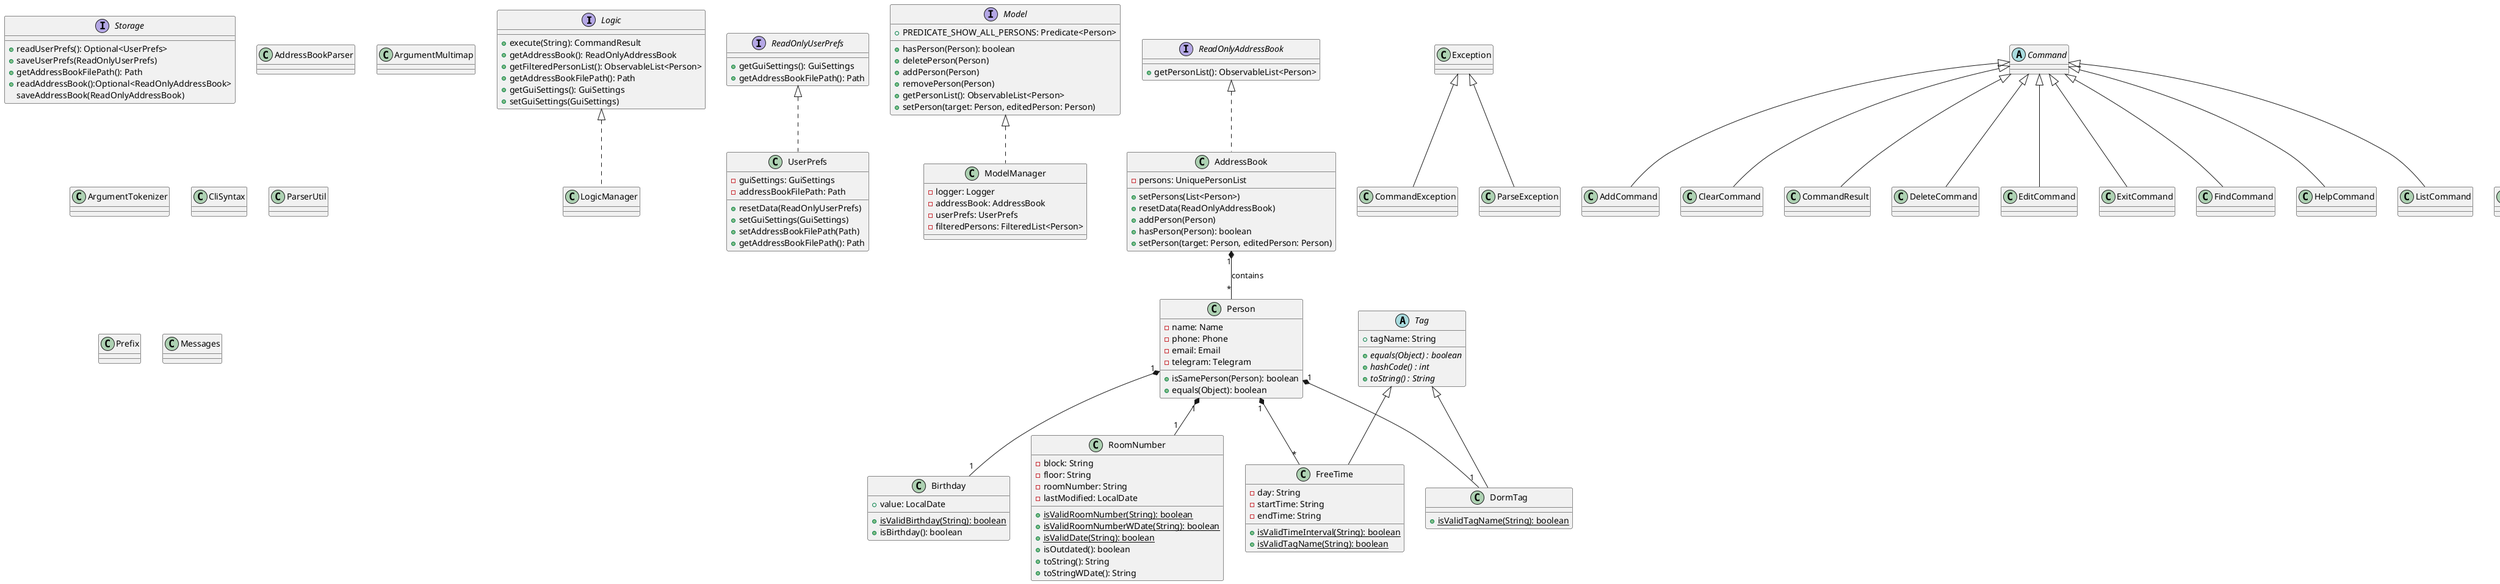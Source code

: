 @startuml
'https://plantuml.com/class-diagram

interface Logic {
+execute(String): CommandResult
+getAddressBook(): ReadOnlyAddressBook
+getFilteredPersonList(): ObservableList<Person>
+getAddressBookFilePath(): Path
+getGuiSettings(): GuiSettings
+setGuiSettings(GuiSettings)
}

class LogicManager implements Logic {
}


interface ReadOnlyUserPrefs {
+getGuiSettings(): GuiSettings
+getAddressBookFilePath(): Path
}

class UserPrefs {
-guiSettings: GuiSettings
-addressBookFilePath: Path

+resetData(ReadOnlyUserPrefs)
+setGuiSettings(GuiSettings)
+setAddressBookFilePath(Path)
+getAddressBookFilePath(): Path
}

ReadOnlyUserPrefs <|.. UserPrefs

interface Model {
+PREDICATE_SHOW_ALL_PERSONS: Predicate<Person>

+hasPerson(Person): boolean
+deletePerson(Person)
+addPerson(Person)
+removePerson(Person)
+getPersonList(): ObservableList<Person>
+setPerson(target: Person, editedPerson: Person)
}

class ModelManager {
-logger: Logger
-addressBook: AddressBook
-userPrefs: UserPrefs
-filteredPersons: FilteredList<Person>
}

Model <|.. ModelManager

interface ReadOnlyAddressBook {
+getPersonList(): ObservableList<Person>
}

class AddressBook {
-persons: UniquePersonList

+setPersons(List<Person>)
+resetData(ReadOnlyAddressBook)
+addPerson(Person)
+hasPerson(Person): boolean
+setPerson(target: Person, editedPerson: Person)
}

ReadOnlyAddressBook <|.. AddressBook

class Person {
-name: Name
-phone: Phone
-email: Email
-telegram: Telegram

+isSamePerson(Person): boolean
+equals(Object): boolean
}

AddressBook "1" *-- "*" Person : contains

class Birthday {
+value: LocalDate

{static} +isValidBirthday(String): boolean
+isBirthday(): boolean
}

Person "1" *-- "1" Birthday

abstract class Tag {
+tagName: String

{abstract} +equals(Object) : boolean
{abstract} +hashCode() : int
{abstract} +toString() : String
}

class DormTag extends Tag {
{static} +isValidTagName(String): boolean
}

Person "1" *-- "1" DormTag

class FreeTime extends Tag {
-day: String
-startTime: String
-endTime: String


{static} +isValidTimeInterval(String): boolean
{static} +isValidTagName(String): boolean
}

Person "1" *-- "*" FreeTime

class RoomNumber {
-block: String
-floor: String
-roomNumber: String
-lastModified: LocalDate

{static} +isValidRoomNumber(String): boolean
{static} +isValidRoomNumberWDate(String): boolean
{static} +isValidDate(String): boolean
+isOutdated(): boolean
+toString(): String
+toStringWDate(): String
}

Person "1" *-- "1" RoomNumber

interface Storage  {
+readUserPrefs(): Optional<UserPrefs>
+saveUserPrefs(ReadOnlyUserPrefs)
+getAddressBookFilePath(): Path
+readAddressBook():Optional<ReadOnlyAddressBook>
saveAddressBook(ReadOnlyAddressBook)
}

class CommandException extends Exception {
}

abstract class Command {
}

class AddCommand extends Command {
}

class ClearCommand extends Command {
}

class CommandResult extends Command {
}

class DeleteCommand extends Command {
}

class EditCommand extends Command {
}

class ExitCommand extends Command {
}

class FindCommand extends Command {
}

class HelpCommand extends Command {
}

class ListCommand extends Command {
}

class ParseException extends Exception {
}

class AddCommandParser implements Parser {
}

class AddressBookParser {
}

class ArgumentMultimap {
}

class ArgumentTokenizer {
}

class CliSyntax {
}

class DeleteCommandParser implements Parser {
}

class EditCommandParser implements Parser {
}

class FindCommandParser implements Parser {
}

interface Parser<T extends Command> {
}

class ParserUtil {
}

class Prefix {
}


class Messages {
}

@enduml
